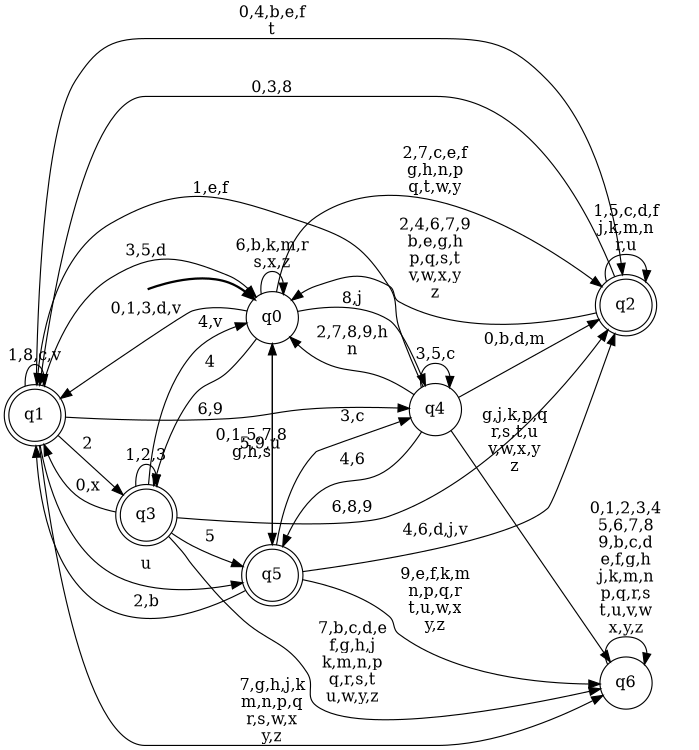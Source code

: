 digraph BlueStar {
__start0 [style = invis, shape = none, label = "", width = 0, height = 0];

rankdir=LR;
size="8,5";

s0 [style="filled", color="black", fillcolor="white" shape="circle", label="q0"];
s1 [style="rounded,filled", color="black", fillcolor="white" shape="doublecircle", label="q1"];
s2 [style="rounded,filled", color="black", fillcolor="white" shape="doublecircle", label="q2"];
s3 [style="rounded,filled", color="black", fillcolor="white" shape="doublecircle", label="q3"];
s4 [style="filled", color="black", fillcolor="white" shape="circle", label="q4"];
s5 [style="rounded,filled", color="black", fillcolor="white" shape="doublecircle", label="q5"];
s6 [style="filled", color="black", fillcolor="white" shape="circle", label="q6"];
subgraph cluster_main { 
	graph [pad=".75", ranksep="0.15", nodesep="0.15"];
	 style=invis; 
	__start0 -> s0 [penwidth=2];
}
s0 -> s0 [label="6,b,k,m,r\ns,x,z"];
s0 -> s1 [label="0,1,3,d,v"];
s0 -> s2 [label="2,7,c,e,f\ng,h,n,p\nq,t,w,y"];
s0 -> s3 [label="4"];
s0 -> s4 [label="8,j"];
s0 -> s5 [label="5,9,u"];
s1 -> s0 [label="3,5,d"];
s1 -> s1 [label="1,8,c,v"];
s1 -> s2 [label="0,4,b,e,f\nt"];
s1 -> s3 [label="2"];
s1 -> s4 [label="6,9"];
s1 -> s5 [label="u"];
s1 -> s6 [label="7,g,h,j,k\nm,n,p,q\nr,s,w,x\ny,z"];
s2 -> s0 [label="2,4,6,7,9\nb,e,g,h\np,q,s,t\nv,w,x,y\nz"];
s2 -> s1 [label="0,3,8"];
s2 -> s2 [label="1,5,c,d,f\nj,k,m,n\nr,u"];
s3 -> s0 [label="4,v"];
s3 -> s1 [label="0,x"];
s3 -> s2 [label="6,8,9"];
s3 -> s3 [label="1,2,3"];
s3 -> s5 [label="5"];
s3 -> s6 [label="7,b,c,d,e\nf,g,h,j\nk,m,n,p\nq,r,s,t\nu,w,y,z"];
s4 -> s0 [label="2,7,8,9,h\nn"];
s4 -> s1 [label="1,e,f"];
s4 -> s2 [label="0,b,d,m"];
s4 -> s4 [label="3,5,c"];
s4 -> s5 [label="4,6"];
s4 -> s6 [label="g,j,k,p,q\nr,s,t,u\nv,w,x,y\nz"];
s5 -> s0 [label="0,1,5,7,8\ng,h,s"];
s5 -> s1 [label="2,b"];
s5 -> s2 [label="4,6,d,j,v"];
s5 -> s4 [label="3,c"];
s5 -> s6 [label="9,e,f,k,m\nn,p,q,r\nt,u,w,x\ny,z"];
s6 -> s6 [label="0,1,2,3,4\n5,6,7,8\n9,b,c,d\ne,f,g,h\nj,k,m,n\np,q,r,s\nt,u,v,w\nx,y,z"];

}